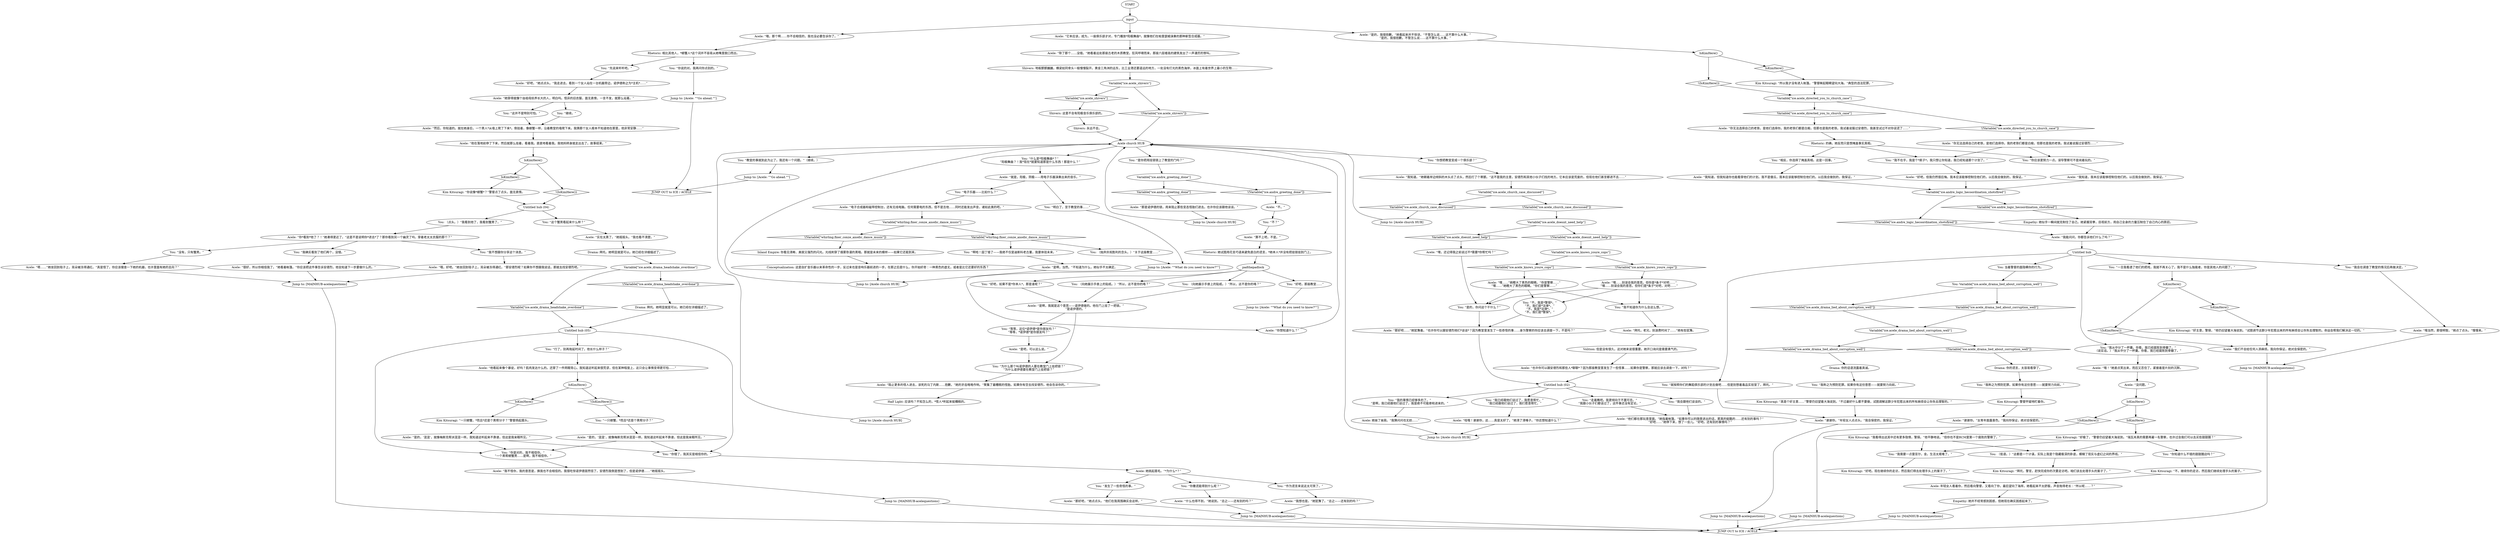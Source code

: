 # ICE / ACELE CHURCH STUFF
# this is where "the drug lab plan conclusion", "what did you see in the church" and "what's your plan for the church" branches are located
# ==================================================
digraph G {
	  0 [label="START"];
	  1 [label="input"];
	  2 [label="Jump to: [MAINHUB-acelequestions]"];
	  3 [label="Acele: “我能问问，你都告诉他们什么了吗？”"];
	  4 [label="Jump to: [MAINHUB-acelequestions]"];
	  5 [label="You: “发生了一些奇怪的事。”"];
	  6 [label="Drama: 拜托。她明显就是可以。她已经在详细描述了。"];
	  7 [label="Acele: “谢谢你。”女青年面露喜色。“我向你保证，绝对会保密的。”"];
	  8 [label="Jump to: [MAINHUB-acelequestions]"];
	  9 [label="IsKimHere()"];
	  10 [label="IsKimHere()", shape=diamond];
	  11 [label="!(IsKimHere())", shape=diamond];
	  12 [label="Jump to: [Acele: \"\"Go ahead.\"\"]"];
	  13 [label="Acele: “哦，那个啊……你不会相信的，我也没必要告诉你了。”"];
	  14 [label="You: “这并不是特别可怕。”"];
	  15 [label="Acele: “他们都在那玩意里面。”她指着帐篷。“如果你可以的随意进出的话，那真的挺酷的……还有别的事吗？”\n“好吧……”她停下来，想了一会儿。“好吧。还有别的事情吗？”"];
	  16 [label="Acele: “算不上吧，不是。”"];
	  17 [label="Acele: “电子合成器和磁带控制台，还有无线电脑。任何需要电的东西，但不是吉他……同时还能发出声音，诸如此类的吧。”"];
	  18 [label="Acele: “她穿得就像个由祖母抚养长大的人，明白吗。怪异的旧衣服，面无表情，一言不发，就那么站着。”"];
	  19 [label="You: “我已经跟他们谈过了，我愿意帮忙。”\n“我已经跟他们谈过了，我们愿意帮忙。”"];
	  20 [label="You: （点头。）“我看到他了，我看到蟹男了。”"];
	  21 [label="You: “我确实看到了他们两个，没错。”"];
	  22 [label="You: “我不想跟你分享这个消息。”"];
	  23 [label="Acele: “是的，我很抱歉。”她看起来并不惊讶。“不管怎么说……这不算什么大事。”\n“是的，我很抱歉。不管怎么说……这不算什么大事。”"];
	  24 [label="You: “我需要一点雷亚尔，金。生活太艰难了。”"];
	  25 [label="You: “继续。”"];
	  26 [label="Acele: “我不怪你，我的意思是，换我也不会相信的。我很吃惊诺伊德居然信了。安德烈我倒是想到了，但是诺伊德……”她摇摇头。"];
	  27 [label="Shivers: 地板颤颤巍巍，横梁如同骨头一般慢慢裂开。黄金三角洲的远东，比工业港还要遥远的地方，一处没有灯光的黑色海岸，冰面上有着世界上最小的生物……"];
	  28 [label="Shivers: 永远不会。"];
	  29 [label="You: （向她展示手册上的贴纸。）“所以，这不是你的咯？”"];
	  30 [label="Variable[\"ice.acele_knows_youre_cops\"]"];
	  31 [label="Variable[\"ice.acele_knows_youre_cops\"]", shape=diamond];
	  32 [label="!(Variable[\"ice.acele_knows_youre_cops\"])", shape=diamond];
	  33 [label="You: “等等，这位*诺伊德*是你朋友吗？”\n“等等，*诺伊德*是你朋友吗？”"];
	  34 [label="Acele: “拜托，老兄，别浪费时间了……”她有些犹豫。"];
	  35 [label="Acele: “你*看到*他了？！”她凑得更近了。“这是不是说明你*进去*了？那你看到另一个幽灵了吗，穿着老太太衣服的那个？”"];
	  36 [label="Acele: “哦，好吧。”她坐回到毯子上，耳朵被冻得通红。“那安德烈呢？如果你不想跟我说话，那就去找安德烈吧。”"];
	  37 [label="You: “相反，你选择了掩盖真相。这是一回事。”"];
	  38 [label="Acele: “没问题。”"];
	  39 [label="You: “我从中分了一杯羹。你看，我已经腐败到骨髓了。”\n（说实话。）“我从中分了一杯羹。你看，我已经腐败到骨髓了。”"];
	  40 [label="You: “你知道什么不错的甜甜圈店吗？”"];
	  41 [label="You: “你错了，我其实是相信你的。”"];
	  42 [label="Acele: 她挑起眉毛。“*为什么*？”"];
	  43 [label="You: “是你把用挂锁锁上了教堂的门吗？”"];
	  44 [label="IsKimHere()"];
	  45 [label="IsKimHere()", shape=diamond];
	  46 [label="!(IsKimHere())", shape=diamond];
	  47 [label="Acele: “是的，‘混混’，就像梅斯克帮派混混一样。我知道这听起来不靠谱，但这是我亲眼所见。”"];
	  48 [label="You: “你应该更努力一点。误导警察可不是闹着玩的。”"];
	  49 [label="Kim Kitsuragi: “好主意，警探，”他仍旧望着大海说到。“试图调节这群少年犯惹出来的所有麻烦会让你失去理智的。命运会帮我们解决这一切的。”"];
	  50 [label="Kim Kitsuragi: “不。继续你的走访，然后我们继续处理手头的案子。”"];
	  51 [label="Jump to: [MAINHUB-acelequestions]"];
	  52 [label="Shivers: 这里不会有阳极音乐俱乐部的。"];
	  53 [label="Acele: “那好吧……”她犹豫着。“也许你可以跟安德烈他们*谈谈*？因为教堂里发生了一些奇怪的事……身为警察的你应该去调查一下，不是吗？”"];
	  54 [label="Untitled hub"];
	  55 [label="Acele: “他看起来像个暴徒，好吗？肌肉发达什么的。还穿了一件网眼背心。我知道这听起来很荒谬，但在某种程度上，这只会让事情变得更可怕……”"];
	  56 [label="You: “你是对的，我不相信你。”\n“一个黑帮螃蟹男……是啊，我不相信你。”"];
	  57 [label="Acele: “它本应该，成为，一座俱乐部才对，专门播放*阳极舞曲*。就像他们在帕里瑟姆演奏的那种新型合成器。”"];
	  58 [label="You: “不？”"];
	  59 [label="Jump to: [Acele: \"\"What do you need to know?\"\"]"];
	  60 [label="Acele: “嘿，还记得我之前说过不*需要*你帮忙吗？”"];
	  61 [label="You: “一旦我看透了他们的把戏，我就不再关心了。我不是什么独裁者，你是其他人的问题了。”"];
	  62 [label="IsKimHere()"];
	  63 [label="IsKimHere()", shape=diamond];
	  64 [label="!(IsKimHere())", shape=diamond];
	  65 [label="Jump to: [MAINHUB-acelequestions]"];
	  66 [label="Acele: “他在落地前停了下来，然后就那么挂着，看着我。直直地看着我。我他妈转身就走出去了。故事结束。”"];
	  67 [label="Jump to: [Acele church HUB]"];
	  68 [label="IsKimHere()"];
	  69 [label="IsKimHere()", shape=diamond];
	  70 [label="!(IsKimHere())", shape=diamond];
	  71 [label="Variable[\"ice.andre_logic_hecoordination_shotsfired\"]"];
	  72 [label="Variable[\"ice.andre_logic_hecoordination_shotsfired\"]", shape=diamond];
	  73 [label="!(Variable[\"ice.andre_logic_hecoordination_shotsfired\"])", shape=diamond];
	  74 [label="Acele: “我们不会给任何人添麻烦。我向你保证，绝对会保密的。”"];
	  75 [label="Acele: “我想也是。”她犹豫了。“总之——还有别的吗？”"];
	  76 [label="Acele: 她耸了耸肩。“我猜问问也无妨……”"];
	  77 [label="You: “我会跟他们谈谈的。”"];
	  78 [label="Rhetoric: 她试图用花言巧语来避免直白的谎言，*她本人*并没有把挂锁挂到门上。"];
	  79 [label="Untitled hub (04)"];
	  80 [label="Acele: “是的，‘混混’，就像梅斯克帮派混混一样。我知道这听起来不靠谱，但这是我亲眼所见。”"];
	  81 [label="You: “就按照你们的舞蹈俱乐部的计划去做吧……但是别想着毒品实验室了，拜托。”"];
	  82 [label="Acele: “你无法选择自己的老铁，是他们选择你。我的老铁们都是白痴，但那也是我的老铁。我试着说服过安德烈，我甚至试过不对你说谎了……”"];
	  83 [label="You: “我不在乎，我是个*疯子*。我只想让你知道，我已经知道那个计划了。”"];
	  84 [label="Acele: “哦！”她差点笑出来，而后又忍住了。紧接着是片刻的沉默。"];
	  85 [label="You: “什么是*阳极舞曲*？”\n“阳极舞曲？！我*现在*就要知道那是什么东西！那是什么？”"];
	  86 [label="padthepadlock"];
	  87 [label="You: “我的事情已经够多的了。”\n“是啊，我已经跟他们谈过了。我是绝不可能掺和进来的。”"];
	  88 [label="Inland Empire: 你看见清晰、美丽又强烈的闪光。光线刺穿了烟雾弥漫的黑暗。那就是未来的模样——如果它还能到来。"];
	  89 [label="Conceptualization: 这是自扩音乐器以来革命性的一步，反过来也是音响乐器前进的一步。在那之后是什么，你开始好奇：一种黑色的虚无，或者是比它还要好的东西？"];
	  90 [label="Kim Kitsuragi: “所以我才没有进入帐篷。”警督眯起眼睛望向大海。“典型的违法犯罪。”"];
	  91 [label="Rhetoric: 的确，她反而只是想掩盖事实真相。"];
	  92 [label="Kim Kitsuragi: “拜托，警官，赶快完成你的次要走访吧。咱们该去处理手头的案子了。”"];
	  93 [label="Drama: 你的话语流露着真诚。"];
	  94 [label="Acele: “实在太黑了。”她摇摇头。“我也看不清楚。”"];
	  95 [label="You: （向她展示手册上的贴纸。）“所以，这不是你的咯？”"];
	  96 [label="Acele: “谢谢你。”年轻女人点点头。“我会保密的，我保证。”"];
	  97 [label="You: “这个蟹男看起来什么样？”"];
	  98 [label="You: “明白了，至于教堂的事……”"];
	  99 [label="Acele: “嘿……”她瞪大了黑色的眼睛。“你是警察……”\n“嘿……”她瞪大了黑色的眼睛。“你们是警察……”"];
	  100 [label="You: （抛弃庆祝胜利的念头。）“关于这座教堂……”"];
	  101 [label="Half Light: 应该吗？不知怎么的，*怪人*听起来挺糟糕的。"];
	  102 [label="You: “没有，只有蟹男。”"];
	  103 [label="You: “我会在调查了教堂的情况后再做决定。”"];
	  105 [label="Acele: “你无法选择自己的老铁，是他们选择你。我的老铁们都是白痴，但那也是我的老铁。我试着说服过安德烈……”"];
	  106 [label="Acele: “好吧，但我仍然很后悔。我本应该能够控制住他们的，以后我会做到的，我保证。”"];
	  107 [label="Acele: “我知道，但我知道你也能看穿他们的计划。我不是傻瓜，我本应该能够控制住他们的。以后我会做到的，我保证。”"];
	  108 [label="You: 当着警督的面隐瞒你的行为。"];
	  109 [label="You: Variable[\"ice.acele_drama_lied_about_corruption_well\"]"];
	  110 [label="Variable[\"ice.acele_drama_lied_about_corruption_well\"]", shape=diamond];
	  111 [label="!(Variable[\"ice.acele_drama_lied_about_corruption_well\"])", shape=diamond];
	  112 [label="Kim Kitsuragi: “真是个好主意……”警督仍旧望着大海说到。“不过最好什么都不要做，试图调解这群少年犯惹出来的所有麻烦会让你失去理智的。”"];
	  113 [label="Acele: “然后，你知道的。就在她身后，一个男人*从墙上爬了下来*。倒挂着，像螃蟹一样，沿着教堂的墙爬下来。我猜那个女人根本不知道他在那里，他非常安静……”"];
	  114 [label="Acele: “那好吧，”她点点头。“他们在我周围确实会这样。”"];
	  115 [label="You: “你想把教堂变成一个俱乐部？”"];
	  116 [label="Jump to: [Acele church HUB]"];
	  117 [label="Acele: “阻止更多的怪人进去，该死的马丁内斯……抱歉。”她的牙齿咯咯作响。“聚集了最糟糕的怪胎。如果你有空去找安德烈，他会告诉你的。”"];
	  118 [label="You: “我不知道你为什么会这么想。”"];
	  119 [label="Kim Kitsuragi: “你说像*螃蟹*？”警督点了点头，面无表情。"];
	  120 [label="Empathy: 她似乎一瞬间就克制住了自己。她紧握双拳，目视前方，用自己全身的力量压制住了自己内心的跌宕。"];
	  121 [label="You: （低语。）“这都是一个计谋。实际上我是个隐藏极深的卧底，模糊了现实与虚幻之间的界线。”"];
	  122 [label="You: “作为谎言来说这太可笑了。”"];
	  123 [label="Acele: “好吧，”她点点头。“我走进去，看到一个女人站在一台机器旁边，诺伊德称之为*主机*……”"];
	  124 [label="You: “教堂的事就到此为止了。我还有一个问题。”（继续。）"];
	  125 [label="Acele: “不。”"];
	  126 [label="Acele: “嘿……别误会我的意思。但你是*条子*对吧……”\n“嘿……别误会我的意思。但你们是*条子*对吧，对吧……”"];
	  127 [label="Variable[\"ice.acele_doesnt_need_help\"]"];
	  128 [label="Variable[\"ice.acele_doesnt_need_help\"]", shape=diamond];
	  129 [label="!(Variable[\"ice.acele_doesnt_need_help\"])", shape=diamond];
	  130 [label="Drama: 你的谎言，太容易看穿了。"];
	  131 [label="Acele: “那是诺伊德的锁，用来阻止那些变态怪胎们进去。也许你应该跟他谈谈。”"];
	  132 [label="Untitled hub (05)"];
	  133 [label="Acele: 年轻女人看着你，然后看向警督，又看向了你，最后望向了海岸。她看起来不太舒服，声音拖得老长：“所以呢……？”"];
	  134 [label="Jump to: [MAINHUB-acelequestions]"];
	  135 [label="Kim Kitsuragi: “好吧。现在继续你的走访，然后我们得去处理手头上的案子了。”"];
	  136 [label="You: “你说的对。我再问你点别的。”"];
	  137 [label="Acele: “什么也得不到，”她说到。“总之——还有别的吗？”"];
	  138 [label="You: “走着瞧吧。我更倾向于不置可否。”\n“我跟小伙子们都谈过了，这件事还没有定论。”"];
	  139 [label="Acele: “我知道。”她朝着岸边倾斜的木头点了点头，然后打了个寒颤。“这不是我的主意，安德烈和其他小伙子们找的地方。它本应该是荒废的，但现在他们甚至都进不去……”"];
	  140 [label="Acele: “是啊，我就是这个意思——诺伊德做的。他在门上挂了一把锁。”\n“是诺伊德的。”"];
	  141 [label="Jump to: [Acele church HUB]"];
	  142 [label="Jump to: [Acele: \"\"What do you need to know?\"\"]"];
	  143 [label="Acele: “是啊，当然。”不知道为什么，她似乎不太确定。"];
	  144 [label="Volition: 但是没有很久。这对她来说很重要。她开口询问是需要勇气的。"];
	  145 [label="Kim Kitsuragi: “一只螃蟹，*而且*还是个黑帮分子？”警督扬起眉头。"];
	  146 [label="IsKimHere()"];
	  147 [label="IsKimHere()", shape=diamond];
	  148 [label="!(IsKimHere())", shape=diamond];
	  149 [label="Kim Kitsuragi: “好极了，”警督仍旧望着大海说到。“瑞瓦肖真的需要再雇一名警察，也许过会我们可以去买些甜甜圈？”"];
	  150 [label="Jump to: [MAINHUB-acelequestions]"];
	  151 [label="Jump to: [Acele: \"\"Go ahead.\"\"]"];
	  152 [label="Acele: “除了那个……没错。”她看着远处那座古老的木质教堂。狂风呼啸而来，那座六层楼高的建筑发出了一声凄厉的惨叫。"];
	  153 [label="Acele church HUB"];
	  154 [label="Acele: “是吧，可以这么说。”"];
	  155 [label="Variable[\"ice.acele_shivers\"]"];
	  156 [label="Variable[\"ice.acele_shivers\"]", shape=diamond];
	  157 [label="!(Variable[\"ice.acele_shivers\"])", shape=diamond];
	  158 [label="Variable[\"ice.andre_greeting_done\"]"];
	  159 [label="Variable[\"ice.andre_greeting_done\"]", shape=diamond];
	  160 [label="!(Variable[\"ice.andre_greeting_done\"])", shape=diamond];
	  161 [label="Variable[\"whirling.fixer_conze_anodic_dance_music\"]"];
	  162 [label="Variable[\"whirling.fixer_conze_anodic_dance_music\"]", shape=diamond];
	  163 [label="!(Variable[\"whirling.fixer_conze_anodic_dance_music\"])", shape=diamond];
	  164 [label="You: “啊哈！园丁错了——我绝不仅是迪斯科老古董，我要体验未来。”"];
	  165 [label="Rhetoric: 相比其他人，*螃蟹人*这个词并不容易从她嘴里脱口而出。"];
	  166 [label="Acele: “嗯……”她坐回到毯子上，耳朵被冻得通红。“真是怪了。你应该搜查一下她的机器，也许里面有她的去向？”"];
	  167 [label="Acele: “哦当然，那很明智。”她点了点头。“慢慢来。”"];
	  168 [label="Empathy: 她并不经常感到困惑，但她现在确实困惑起来了。"];
	  169 [label="Variable[\"ice.acele_drama_lied_about_corruption_well\"]"];
	  170 [label="Variable[\"ice.acele_drama_lied_about_corruption_well\"]", shape=diamond];
	  171 [label="!(Variable[\"ice.acele_drama_lied_about_corruption_well\"])", shape=diamond];
	  172 [label="You: “你撒谎能得到什么呢？”"];
	  173 [label="You: “先说来听听吧。”"];
	  174 [label="You: “好吧，那座教堂……”"];
	  175 [label="Untitled hub (02)"];
	  176 [label="You: “一只螃蟹，*而且*还是个黑帮分子？”"];
	  177 [label="Kim Kitsuragi: 警督怀疑地盯着你。"];
	  178 [label="Kim Kitsuragi: “我看得出这其中还有更多隐情，警探。”他平静地说。“但你也不是RCM里第一个腐败的警察了。”"];
	  179 [label="Acele: “我知道，我本应该能够控制住他们的。以后我会做到的，我保证。”"];
	  180 [label="You: “电子乐器——比如什么？”"];
	  181 [label="You: “为什么那个叫诺伊德的人要在教堂门上挂把锁？”\n“为什么诺伊德要在教堂门上挂把锁？”"];
	  182 [label="Jump to: [Acele church HUB]"];
	  183 [label="Variable[\"ice.acele_church_case_discussed\"]"];
	  184 [label="Variable[\"ice.acele_church_case_discussed\"]", shape=diamond];
	  185 [label="!(Variable[\"ice.acele_church_case_discussed\"])", shape=diamond];
	  186 [label="Variable[\"ice.acele_drama_headshake_overdone\"]"];
	  187 [label="Variable[\"ice.acele_drama_headshake_overdone\"]", shape=diamond];
	  188 [label="!(Variable[\"ice.acele_drama_headshake_overdone\"])", shape=diamond];
	  189 [label="Acele: “很好，所以你相信我了。”她看着帐篷。“你应该把这件事告诉安德烈，他会知道下一步要做什么的。”"];
	  190 [label="Variable[\"ice.acele_directed_you_to_church_case\"]"];
	  191 [label="Variable[\"ice.acele_directed_you_to_church_case\"]", shape=diamond];
	  192 [label="!(Variable[\"ice.acele_directed_you_to_church_case\"])", shape=diamond];
	  193 [label="You: “我称之为预防犯罪。如果你有这份意愿——就要努力向前。”"];
	  194 [label="You: “行了，别再拖延时间了。他长什么样子？”"];
	  195 [label="Acele: “就是，阳极，阴极——用电子乐器演奏出来的音乐。”"];
	  196 [label="You: “是的，你问这个干什么？”"];
	  197 [label="You: “好吧，如果不是*你本人*，那是谁呢？”"];
	  198 [label="Jump to: [Acele church HUB]"];
	  199 [label="Acele: “哇哦！谢谢你，这……真是太好了。”她清了清嗓子。“你还想知道什么？”"];
	  200 [label="Acele: “也许你可以跟安德烈和那些人*聊聊*？因为那座教堂里发生了一些怪事……如果你是警察，那就应该去调查一下，对吗？”"];
	  201 [label="You: “我称之为预防犯罪。如果你有这份意愿——就要努力向前。”"];
	  202 [label="Drama: 拜托。她明显就是可以。她已经在详细描述了。"];
	  203 [label="You: “不。我是*警探*。”\n“不。我们是*法律*。”\n“不。我是*法律*。”\n“不。我们是*警探*。”"];
	  204 [label="Acele: “你想知道什么？”"];
	  190418 [label="JUMP OUT to ICE / ACELE", shape=diamond];
	  190735 [label="JUMP OUT to ICE / ACELE", shape=diamond];
	  0 -> 1
	  1 -> 57
	  1 -> 13
	  1 -> 23
	  2 -> 190735
	  3 -> 54
	  4 -> 190735
	  5 -> 114
	  6 -> 132
	  7 -> 178
	  8 -> 190735
	  9 -> 10
	  9 -> 11
	  10 -> 49
	  11 -> 74
	  12 -> 190418
	  13 -> 165
	  14 -> 113
	  15 -> 141
	  16 -> 78
	  17 -> 161
	  18 -> 25
	  18 -> 14
	  19 -> 199
	  20 -> 35
	  21 -> 189
	  22 -> 36
	  23 -> 68
	  24 -> 135
	  25 -> 113
	  26 -> 65
	  27 -> 155
	  28 -> 153
	  29 -> 140
	  30 -> 32
	  30 -> 31
	  31 -> 99
	  32 -> 126
	  33 -> 154
	  34 -> 144
	  35 -> 21
	  35 -> 102
	  35 -> 22
	  36 -> 2
	  37 -> 107
	  38 -> 62
	  39 -> 84
	  40 -> 50
	  41 -> 42
	  42 -> 122
	  42 -> 172
	  42 -> 5
	  43 -> 158
	  44 -> 45
	  44 -> 46
	  45 -> 145
	  46 -> 176
	  47 -> 56
	  47 -> 41
	  48 -> 179
	  49 -> 74
	  50 -> 133
	  51 -> 190735
	  52 -> 28
	  53 -> 175
	  54 -> 103
	  54 -> 39
	  54 -> 108
	  54 -> 81
	  54 -> 61
	  55 -> 44
	  56 -> 26
	  57 -> 152
	  58 -> 16
	  59 -> 204
	  60 -> 196
	  61 -> 9
	  62 -> 64
	  62 -> 63
	  63 -> 149
	  64 -> 51
	  65 -> 190735
	  66 -> 146
	  67 -> 153
	  68 -> 69
	  68 -> 70
	  69 -> 90
	  70 -> 190
	  71 -> 72
	  71 -> 73
	  72 -> 120
	  73 -> 3
	  74 -> 134
	  75 -> 150
	  76 -> 141
	  77 -> 15
	  78 -> 86
	  79 -> 97
	  79 -> 20
	  80 -> 56
	  80 -> 41
	  81 -> 96
	  82 -> 91
	  83 -> 106
	  84 -> 38
	  85 -> 195
	  86 -> 29
	  86 -> 197
	  86 -> 174
	  86 -> 95
	  87 -> 76
	  88 -> 89
	  89 -> 182
	  90 -> 190
	  91 -> 48
	  91 -> 83
	  91 -> 37
	  92 -> 133
	  93 -> 201
	  94 -> 202
	  95 -> 140
	  96 -> 4
	  97 -> 94
	  98 -> 59
	  99 -> 203
	  99 -> 196
	  99 -> 118
	  100 -> 59
	  101 -> 116
	  102 -> 166
	  103 -> 167
	  105 -> 48
	  105 -> 83
	  106 -> 71
	  107 -> 71
	  108 -> 109
	  109 -> 110
	  109 -> 111
	  110 -> 169
	  111 -> 169
	  112 -> 96
	  113 -> 66
	  114 -> 150
	  115 -> 139
	  116 -> 153
	  117 -> 101
	  118 -> 34
	  119 -> 79
	  120 -> 3
	  121 -> 92
	  122 -> 75
	  123 -> 18
	  124 -> 151
	  125 -> 58
	  126 -> 203
	  126 -> 196
	  126 -> 118
	  127 -> 128
	  127 -> 129
	  128 -> 60
	  129 -> 30
	  130 -> 193
	  131 -> 67
	  132 -> 56
	  132 -> 41
	  132 -> 194
	  133 -> 168
	  134 -> 190735
	  135 -> 133
	  136 -> 12
	  137 -> 150
	  138 -> 15
	  139 -> 183
	  140 -> 33
	  140 -> 181
	  141 -> 153
	  142 -> 204
	  143 -> 182
	  144 -> 200
	  145 -> 80
	  146 -> 147
	  146 -> 148
	  147 -> 119
	  148 -> 79
	  149 -> 40
	  149 -> 121
	  149 -> 24
	  150 -> 190735
	  151 -> 190418
	  152 -> 27
	  153 -> 43
	  153 -> 115
	  153 -> 124
	  153 -> 85
	  154 -> 181
	  155 -> 156
	  155 -> 157
	  156 -> 52
	  157 -> 153
	  158 -> 160
	  158 -> 159
	  159 -> 131
	  160 -> 125
	  161 -> 162
	  161 -> 163
	  162 -> 100
	  162 -> 164
	  163 -> 88
	  164 -> 143
	  165 -> 136
	  165 -> 173
	  166 -> 2
	  167 -> 134
	  168 -> 8
	  169 -> 170
	  169 -> 171
	  170 -> 93
	  171 -> 130
	  172 -> 137
	  173 -> 123
	  174 -> 142
	  175 -> 138
	  175 -> 19
	  175 -> 77
	  175 -> 87
	  176 -> 47
	  177 -> 7
	  178 -> 24
	  178 -> 121
	  179 -> 71
	  180 -> 17
	  181 -> 117
	  182 -> 153
	  183 -> 184
	  183 -> 185
	  184 -> 198
	  185 -> 127
	  186 -> 187
	  186 -> 188
	  187 -> 132
	  188 -> 6
	  189 -> 2
	  190 -> 192
	  190 -> 191
	  191 -> 82
	  192 -> 105
	  193 -> 177
	  194 -> 55
	  195 -> 98
	  195 -> 180
	  196 -> 53
	  197 -> 140
	  198 -> 153
	  199 -> 141
	  200 -> 175
	  201 -> 112
	  202 -> 186
	  203 -> 53
	  204 -> 153
}

